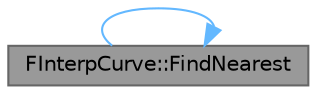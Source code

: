 digraph "FInterpCurve::FindNearest"
{
 // INTERACTIVE_SVG=YES
 // LATEX_PDF_SIZE
  bgcolor="transparent";
  edge [fontname=Helvetica,fontsize=10,labelfontname=Helvetica,labelfontsize=10];
  node [fontname=Helvetica,fontsize=10,shape=box,height=0.2,width=0.4];
  rankdir="LR";
  Node1 [id="Node000001",label="FInterpCurve::FindNearest",height=0.2,width=0.4,color="gray40", fillcolor="grey60", style="filled", fontcolor="black",tooltip="Find the nearest point on spline to the given point."];
  Node1 -> Node1 [id="edge1_Node000001_Node000001",color="steelblue1",style="solid",tooltip=" "];
}

